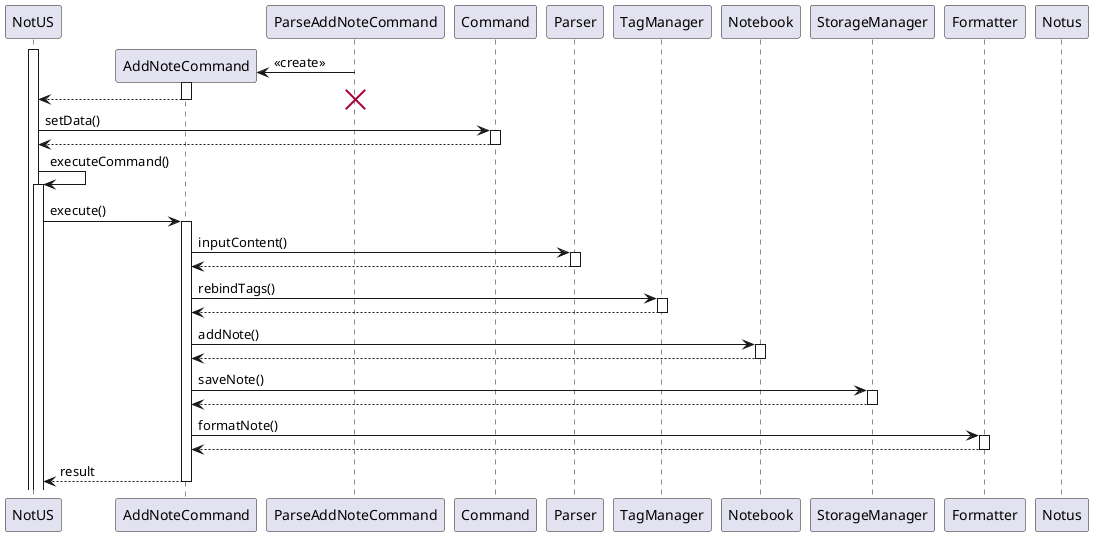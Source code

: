 @startuml

activate NotUS

create AddNoteCommand

ParseAddNoteCommand -> AddNoteCommand: <<create>>

activate AddNoteCommand
AddNoteCommand --> NotUS
deactivate AddNoteCommand

deactivate ParseAddNoteCommand

destroy ParseAddNoteCommand

NotUS -> Command: setData()

activate Command
Command --> NotUS
deactivate Command

NotUS -> NotUS: executeCommand()
activate NotUS
NotUS -> AddNoteCommand: execute()

activate AddNoteCommand
AddNoteCommand -> Parser: inputContent()
activate Parser
return

deactivate Parser
AddNoteCommand -> TagManager: rebindTags()
activate TagManager
return
deactivate TagManager

AddNoteCommand -> Notebook: addNote()
activate Notebook
return
deactivate Notebook

AddNoteCommand -> StorageManager: saveNote()
activate StorageManager
return
deactivate StorageManager

AddNoteCommand -> Formatter: formatNote()
activate Formatter
return
deactivate Formatter

AddNoteCommand --> NotUS: result
deactivate AddNoteCommand

deactivate Notus

@enduml